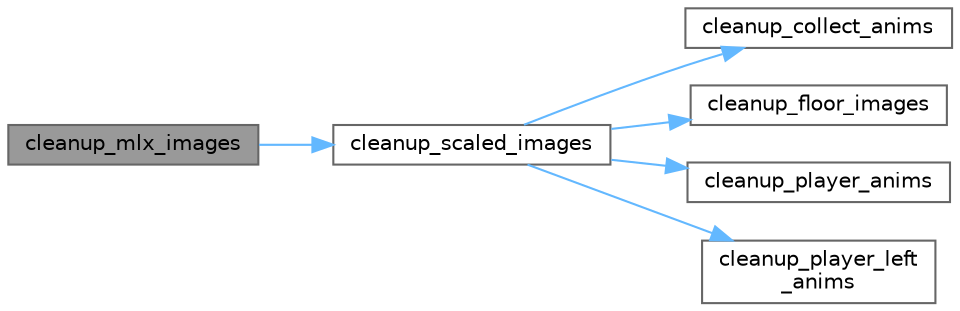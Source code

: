 digraph "cleanup_mlx_images"
{
 // INTERACTIVE_SVG=YES
 // LATEX_PDF_SIZE
  bgcolor="transparent";
  edge [fontname=Helvetica,fontsize=10,labelfontname=Helvetica,labelfontsize=10];
  node [fontname=Helvetica,fontsize=10,shape=box,height=0.2,width=0.4];
  rankdir="LR";
  Node1 [id="Node000001",label="cleanup_mlx_images",height=0.2,width=0.4,color="gray40", fillcolor="grey60", style="filled", fontcolor="black",tooltip=" "];
  Node1 -> Node2 [id="edge1_Node000001_Node000002",color="steelblue1",style="solid",tooltip=" "];
  Node2 [id="Node000002",label="cleanup_scaled_images",height=0.2,width=0.4,color="grey40", fillcolor="white", style="filled",URL="$utils_8c.html#ae4fd4ad5940a64d7c443457de7e32359",tooltip=" "];
  Node2 -> Node3 [id="edge2_Node000002_Node000003",color="steelblue1",style="solid",tooltip=" "];
  Node3 [id="Node000003",label="cleanup_collect_anims",height=0.2,width=0.4,color="grey40", fillcolor="white", style="filled",URL="$utils_8c.html#a248d446aa9c26de1799fe09b07531c3d",tooltip=" "];
  Node2 -> Node4 [id="edge3_Node000002_Node000004",color="steelblue1",style="solid",tooltip=" "];
  Node4 [id="Node000004",label="cleanup_floor_images",height=0.2,width=0.4,color="grey40", fillcolor="white", style="filled",URL="$utils_8c.html#af696a35befccf80ea35fc848c9292fef",tooltip=" "];
  Node2 -> Node5 [id="edge4_Node000002_Node000005",color="steelblue1",style="solid",tooltip=" "];
  Node5 [id="Node000005",label="cleanup_player_anims",height=0.2,width=0.4,color="grey40", fillcolor="white", style="filled",URL="$utils_8c.html#a4644ff6c8a89161bb498cbce5edd4c27",tooltip=" "];
  Node2 -> Node6 [id="edge5_Node000002_Node000006",color="steelblue1",style="solid",tooltip=" "];
  Node6 [id="Node000006",label="cleanup_player_left\l_anims",height=0.2,width=0.4,color="grey40", fillcolor="white", style="filled",URL="$utils_8c.html#a55a5e38ede17361f52b74b7108edb421",tooltip=" "];
}
